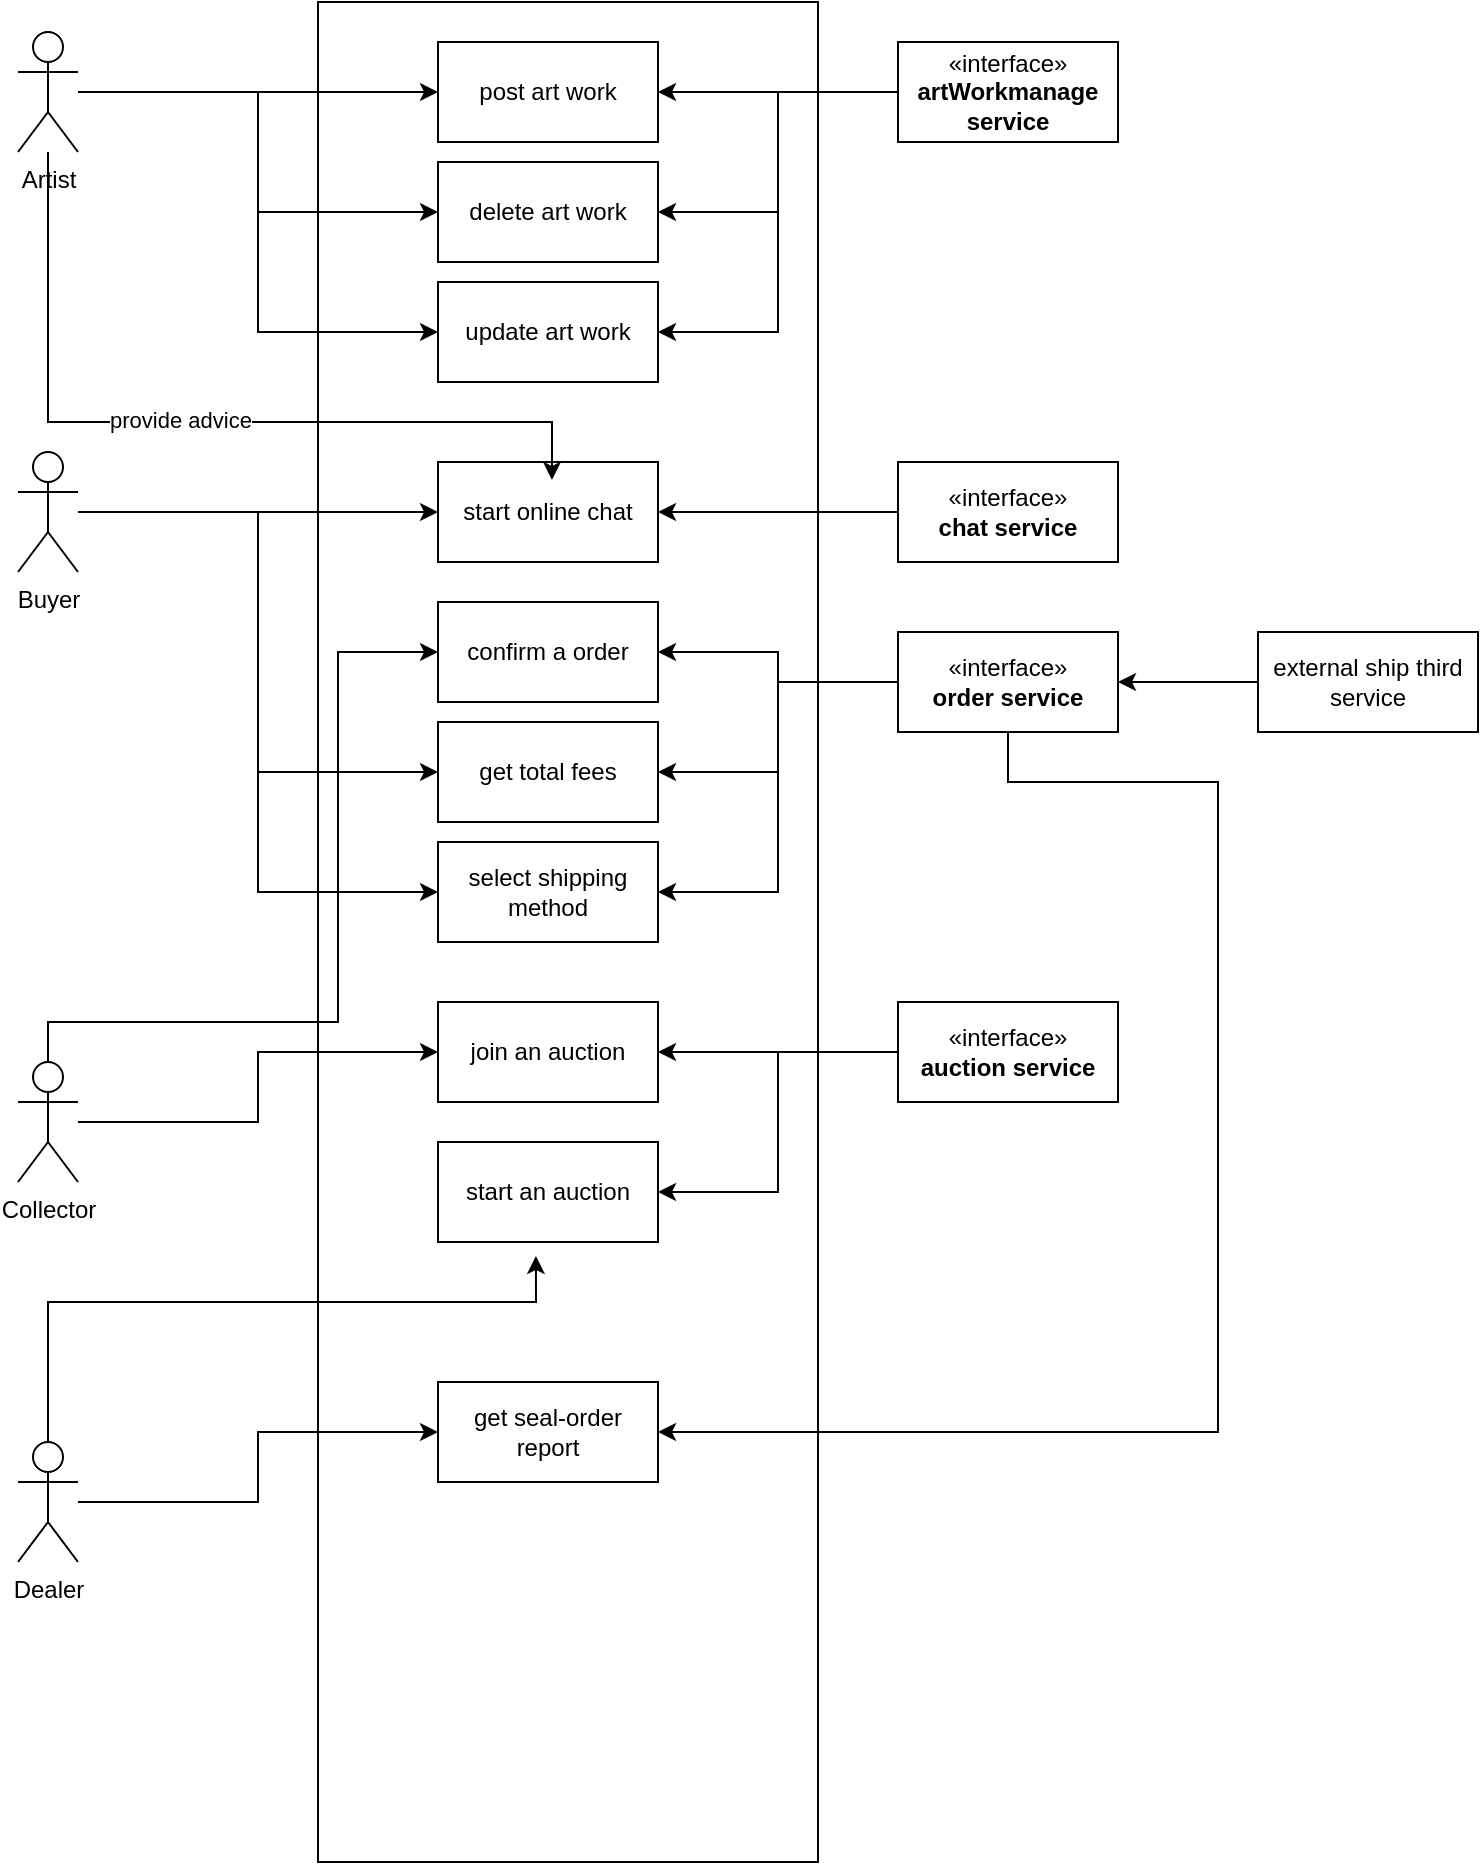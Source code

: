 <mxfile version="26.1.1">
  <diagram name="Page-1" id="ANOT7jtBX7suNzTZZ6AC">
    <mxGraphModel dx="838" dy="973" grid="1" gridSize="10" guides="1" tooltips="1" connect="1" arrows="1" fold="1" page="1" pageScale="1" pageWidth="850" pageHeight="1100" math="0" shadow="0">
      <root>
        <mxCell id="0" />
        <mxCell id="1" parent="0" />
        <mxCell id="ttyiontSjYre_Ax7UXtF-5" style="edgeStyle=orthogonalEdgeStyle;rounded=0;orthogonalLoop=1;jettySize=auto;html=1;entryX=0;entryY=0.5;entryDx=0;entryDy=0;" edge="1" parent="1" source="ttyiontSjYre_Ax7UXtF-1" target="ttyiontSjYre_Ax7UXtF-4">
          <mxGeometry relative="1" as="geometry" />
        </mxCell>
        <mxCell id="ttyiontSjYre_Ax7UXtF-11" style="edgeStyle=orthogonalEdgeStyle;rounded=0;orthogonalLoop=1;jettySize=auto;html=1;entryX=0;entryY=0.5;entryDx=0;entryDy=0;" edge="1" parent="1" source="ttyiontSjYre_Ax7UXtF-1" target="ttyiontSjYre_Ax7UXtF-9">
          <mxGeometry relative="1" as="geometry" />
        </mxCell>
        <mxCell id="ttyiontSjYre_Ax7UXtF-12" style="edgeStyle=orthogonalEdgeStyle;rounded=0;orthogonalLoop=1;jettySize=auto;html=1;entryX=0;entryY=0.5;entryDx=0;entryDy=0;" edge="1" parent="1" source="ttyiontSjYre_Ax7UXtF-1" target="ttyiontSjYre_Ax7UXtF-10">
          <mxGeometry relative="1" as="geometry" />
        </mxCell>
        <mxCell id="ttyiontSjYre_Ax7UXtF-1" value="Artist&lt;div&gt;&lt;br&gt;&lt;/div&gt;" style="shape=umlActor;verticalLabelPosition=bottom;verticalAlign=top;html=1;outlineConnect=0;" vertex="1" parent="1">
          <mxGeometry x="110" y="225" width="30" height="60" as="geometry" />
        </mxCell>
        <mxCell id="ttyiontSjYre_Ax7UXtF-3" value="" style="rounded=0;whiteSpace=wrap;html=1;fillColor=none;" vertex="1" parent="1">
          <mxGeometry x="260" y="210" width="250" height="930" as="geometry" />
        </mxCell>
        <mxCell id="ttyiontSjYre_Ax7UXtF-4" value="post art work" style="html=1;whiteSpace=wrap;" vertex="1" parent="1">
          <mxGeometry x="320" y="230" width="110" height="50" as="geometry" />
        </mxCell>
        <mxCell id="ttyiontSjYre_Ax7UXtF-8" style="edgeStyle=orthogonalEdgeStyle;rounded=0;orthogonalLoop=1;jettySize=auto;html=1;entryX=1;entryY=0.5;entryDx=0;entryDy=0;" edge="1" parent="1" source="ttyiontSjYre_Ax7UXtF-7" target="ttyiontSjYre_Ax7UXtF-4">
          <mxGeometry relative="1" as="geometry" />
        </mxCell>
        <mxCell id="ttyiontSjYre_Ax7UXtF-13" style="edgeStyle=orthogonalEdgeStyle;rounded=0;orthogonalLoop=1;jettySize=auto;html=1;entryX=1;entryY=0.5;entryDx=0;entryDy=0;" edge="1" parent="1" source="ttyiontSjYre_Ax7UXtF-7" target="ttyiontSjYre_Ax7UXtF-9">
          <mxGeometry relative="1" as="geometry" />
        </mxCell>
        <mxCell id="ttyiontSjYre_Ax7UXtF-14" style="edgeStyle=orthogonalEdgeStyle;rounded=0;orthogonalLoop=1;jettySize=auto;html=1;entryX=1;entryY=0.5;entryDx=0;entryDy=0;" edge="1" parent="1" source="ttyiontSjYre_Ax7UXtF-7" target="ttyiontSjYre_Ax7UXtF-10">
          <mxGeometry relative="1" as="geometry" />
        </mxCell>
        <mxCell id="ttyiontSjYre_Ax7UXtF-7" value="«interface»&lt;br&gt;&lt;b&gt;artWorkmanage service&lt;/b&gt;" style="html=1;whiteSpace=wrap;" vertex="1" parent="1">
          <mxGeometry x="550" y="230" width="110" height="50" as="geometry" />
        </mxCell>
        <mxCell id="ttyiontSjYre_Ax7UXtF-9" value="delete art work" style="html=1;whiteSpace=wrap;" vertex="1" parent="1">
          <mxGeometry x="320" y="290" width="110" height="50" as="geometry" />
        </mxCell>
        <mxCell id="ttyiontSjYre_Ax7UXtF-10" value="update art work" style="html=1;whiteSpace=wrap;" vertex="1" parent="1">
          <mxGeometry x="320" y="350" width="110" height="50" as="geometry" />
        </mxCell>
        <mxCell id="ttyiontSjYre_Ax7UXtF-16" value="start online chat" style="html=1;whiteSpace=wrap;" vertex="1" parent="1">
          <mxGeometry x="320" y="440" width="110" height="50" as="geometry" />
        </mxCell>
        <mxCell id="ttyiontSjYre_Ax7UXtF-19" style="edgeStyle=orthogonalEdgeStyle;rounded=0;orthogonalLoop=1;jettySize=auto;html=1;entryX=0;entryY=0.5;entryDx=0;entryDy=0;" edge="1" parent="1" source="ttyiontSjYre_Ax7UXtF-18" target="ttyiontSjYre_Ax7UXtF-16">
          <mxGeometry relative="1" as="geometry" />
        </mxCell>
        <mxCell id="ttyiontSjYre_Ax7UXtF-30" style="edgeStyle=orthogonalEdgeStyle;rounded=0;orthogonalLoop=1;jettySize=auto;html=1;entryX=0;entryY=0.5;entryDx=0;entryDy=0;" edge="1" parent="1" source="ttyiontSjYre_Ax7UXtF-18" target="ttyiontSjYre_Ax7UXtF-25">
          <mxGeometry relative="1" as="geometry" />
        </mxCell>
        <mxCell id="ttyiontSjYre_Ax7UXtF-34" style="edgeStyle=orthogonalEdgeStyle;rounded=0;orthogonalLoop=1;jettySize=auto;html=1;entryX=0;entryY=0.5;entryDx=0;entryDy=0;" edge="1" parent="1" source="ttyiontSjYre_Ax7UXtF-18" target="ttyiontSjYre_Ax7UXtF-33">
          <mxGeometry relative="1" as="geometry" />
        </mxCell>
        <mxCell id="ttyiontSjYre_Ax7UXtF-18" value="Buyer" style="shape=umlActor;verticalLabelPosition=bottom;verticalAlign=top;html=1;outlineConnect=0;" vertex="1" parent="1">
          <mxGeometry x="110" y="435" width="30" height="60" as="geometry" />
        </mxCell>
        <mxCell id="ttyiontSjYre_Ax7UXtF-20" style="edgeStyle=orthogonalEdgeStyle;rounded=0;orthogonalLoop=1;jettySize=auto;html=1;entryX=0.518;entryY=0.18;entryDx=0;entryDy=0;entryPerimeter=0;" edge="1" parent="1" source="ttyiontSjYre_Ax7UXtF-1" target="ttyiontSjYre_Ax7UXtF-16">
          <mxGeometry relative="1" as="geometry">
            <Array as="points">
              <mxPoint x="125" y="420" />
              <mxPoint x="377" y="420" />
            </Array>
          </mxGeometry>
        </mxCell>
        <mxCell id="ttyiontSjYre_Ax7UXtF-21" value="provide advice" style="edgeLabel;html=1;align=center;verticalAlign=middle;resizable=0;points=[];" vertex="1" connectable="0" parent="ttyiontSjYre_Ax7UXtF-20">
          <mxGeometry x="-0.034" y="1" relative="1" as="geometry">
            <mxPoint as="offset" />
          </mxGeometry>
        </mxCell>
        <mxCell id="ttyiontSjYre_Ax7UXtF-24" style="edgeStyle=orthogonalEdgeStyle;rounded=0;orthogonalLoop=1;jettySize=auto;html=1;entryX=1;entryY=0.5;entryDx=0;entryDy=0;" edge="1" parent="1" source="ttyiontSjYre_Ax7UXtF-23" target="ttyiontSjYre_Ax7UXtF-16">
          <mxGeometry relative="1" as="geometry" />
        </mxCell>
        <mxCell id="ttyiontSjYre_Ax7UXtF-23" value="«interface»&lt;br&gt;&lt;b&gt;chat service&lt;/b&gt;" style="html=1;whiteSpace=wrap;" vertex="1" parent="1">
          <mxGeometry x="550" y="440" width="110" height="50" as="geometry" />
        </mxCell>
        <mxCell id="ttyiontSjYre_Ax7UXtF-25" value="get total fees" style="html=1;whiteSpace=wrap;" vertex="1" parent="1">
          <mxGeometry x="320" y="570" width="110" height="50" as="geometry" />
        </mxCell>
        <mxCell id="ttyiontSjYre_Ax7UXtF-26" value="confirm a order" style="html=1;whiteSpace=wrap;" vertex="1" parent="1">
          <mxGeometry x="320" y="510" width="110" height="50" as="geometry" />
        </mxCell>
        <mxCell id="ttyiontSjYre_Ax7UXtF-28" style="edgeStyle=orthogonalEdgeStyle;rounded=0;orthogonalLoop=1;jettySize=auto;html=1;entryX=1;entryY=0.5;entryDx=0;entryDy=0;" edge="1" parent="1" source="ttyiontSjYre_Ax7UXtF-27" target="ttyiontSjYre_Ax7UXtF-26">
          <mxGeometry relative="1" as="geometry" />
        </mxCell>
        <mxCell id="ttyiontSjYre_Ax7UXtF-29" style="edgeStyle=orthogonalEdgeStyle;rounded=0;orthogonalLoop=1;jettySize=auto;html=1;entryX=1;entryY=0.5;entryDx=0;entryDy=0;" edge="1" parent="1" source="ttyiontSjYre_Ax7UXtF-27" target="ttyiontSjYre_Ax7UXtF-25">
          <mxGeometry relative="1" as="geometry" />
        </mxCell>
        <mxCell id="ttyiontSjYre_Ax7UXtF-35" style="edgeStyle=orthogonalEdgeStyle;rounded=0;orthogonalLoop=1;jettySize=auto;html=1;entryX=1;entryY=0.5;entryDx=0;entryDy=0;" edge="1" parent="1" source="ttyiontSjYre_Ax7UXtF-27" target="ttyiontSjYre_Ax7UXtF-33">
          <mxGeometry relative="1" as="geometry" />
        </mxCell>
        <mxCell id="ttyiontSjYre_Ax7UXtF-50" style="edgeStyle=orthogonalEdgeStyle;rounded=0;orthogonalLoop=1;jettySize=auto;html=1;entryX=1;entryY=0.5;entryDx=0;entryDy=0;" edge="1" parent="1" source="ttyiontSjYre_Ax7UXtF-27" target="ttyiontSjYre_Ax7UXtF-49">
          <mxGeometry relative="1" as="geometry">
            <Array as="points">
              <mxPoint x="605" y="600" />
              <mxPoint x="710" y="600" />
              <mxPoint x="710" y="925" />
            </Array>
          </mxGeometry>
        </mxCell>
        <mxCell id="ttyiontSjYre_Ax7UXtF-27" value="«interface»&lt;br&gt;&lt;b&gt;order service&lt;/b&gt;" style="html=1;whiteSpace=wrap;" vertex="1" parent="1">
          <mxGeometry x="550" y="525" width="110" height="50" as="geometry" />
        </mxCell>
        <mxCell id="ttyiontSjYre_Ax7UXtF-32" style="edgeStyle=orthogonalEdgeStyle;rounded=0;orthogonalLoop=1;jettySize=auto;html=1;entryX=1;entryY=0.5;entryDx=0;entryDy=0;" edge="1" parent="1" source="ttyiontSjYre_Ax7UXtF-31" target="ttyiontSjYre_Ax7UXtF-27">
          <mxGeometry relative="1" as="geometry" />
        </mxCell>
        <mxCell id="ttyiontSjYre_Ax7UXtF-31" value="external ship third service" style="html=1;whiteSpace=wrap;" vertex="1" parent="1">
          <mxGeometry x="730" y="525" width="110" height="50" as="geometry" />
        </mxCell>
        <mxCell id="ttyiontSjYre_Ax7UXtF-33" value="select shipping method" style="html=1;whiteSpace=wrap;" vertex="1" parent="1">
          <mxGeometry x="320" y="630" width="110" height="50" as="geometry" />
        </mxCell>
        <mxCell id="ttyiontSjYre_Ax7UXtF-37" style="edgeStyle=orthogonalEdgeStyle;rounded=0;orthogonalLoop=1;jettySize=auto;html=1;exitX=0.5;exitY=0.5;exitDx=0;exitDy=0;exitPerimeter=0;entryX=0;entryY=0.5;entryDx=0;entryDy=0;" edge="1" parent="1" source="ttyiontSjYre_Ax7UXtF-36" target="ttyiontSjYre_Ax7UXtF-26">
          <mxGeometry relative="1" as="geometry">
            <Array as="points">
              <mxPoint x="125" y="720" />
              <mxPoint x="270" y="720" />
              <mxPoint x="270" y="535" />
            </Array>
          </mxGeometry>
        </mxCell>
        <mxCell id="ttyiontSjYre_Ax7UXtF-41" style="edgeStyle=orthogonalEdgeStyle;rounded=0;orthogonalLoop=1;jettySize=auto;html=1;entryX=0;entryY=0.5;entryDx=0;entryDy=0;" edge="1" parent="1" source="ttyiontSjYre_Ax7UXtF-36" target="ttyiontSjYre_Ax7UXtF-39">
          <mxGeometry relative="1" as="geometry">
            <Array as="points">
              <mxPoint x="230" y="770" />
              <mxPoint x="230" y="735" />
            </Array>
          </mxGeometry>
        </mxCell>
        <mxCell id="ttyiontSjYre_Ax7UXtF-36" value="Collector" style="shape=umlActor;verticalLabelPosition=bottom;verticalAlign=top;html=1;outlineConnect=0;" vertex="1" parent="1">
          <mxGeometry x="110" y="740" width="30" height="60" as="geometry" />
        </mxCell>
        <mxCell id="ttyiontSjYre_Ax7UXtF-43" style="edgeStyle=orthogonalEdgeStyle;rounded=0;orthogonalLoop=1;jettySize=auto;html=1;" edge="1" parent="1" source="ttyiontSjYre_Ax7UXtF-38" target="ttyiontSjYre_Ax7UXtF-39">
          <mxGeometry relative="1" as="geometry" />
        </mxCell>
        <mxCell id="ttyiontSjYre_Ax7UXtF-44" style="edgeStyle=orthogonalEdgeStyle;rounded=0;orthogonalLoop=1;jettySize=auto;html=1;entryX=1;entryY=0.5;entryDx=0;entryDy=0;" edge="1" parent="1" source="ttyiontSjYre_Ax7UXtF-38" target="ttyiontSjYre_Ax7UXtF-40">
          <mxGeometry relative="1" as="geometry" />
        </mxCell>
        <mxCell id="ttyiontSjYre_Ax7UXtF-38" value="«interface»&lt;br&gt;&lt;b&gt;auction service&lt;/b&gt;" style="html=1;whiteSpace=wrap;" vertex="1" parent="1">
          <mxGeometry x="550" y="710" width="110" height="50" as="geometry" />
        </mxCell>
        <mxCell id="ttyiontSjYre_Ax7UXtF-39" value="join an auction" style="html=1;whiteSpace=wrap;" vertex="1" parent="1">
          <mxGeometry x="320" y="710" width="110" height="50" as="geometry" />
        </mxCell>
        <mxCell id="ttyiontSjYre_Ax7UXtF-40" value="start an auction" style="html=1;whiteSpace=wrap;" vertex="1" parent="1">
          <mxGeometry x="320" y="780" width="110" height="50" as="geometry" />
        </mxCell>
        <mxCell id="ttyiontSjYre_Ax7UXtF-51" style="edgeStyle=orthogonalEdgeStyle;rounded=0;orthogonalLoop=1;jettySize=auto;html=1;entryX=0;entryY=0.5;entryDx=0;entryDy=0;" edge="1" parent="1" source="ttyiontSjYre_Ax7UXtF-46" target="ttyiontSjYre_Ax7UXtF-49">
          <mxGeometry relative="1" as="geometry" />
        </mxCell>
        <mxCell id="ttyiontSjYre_Ax7UXtF-46" value="Dealer" style="shape=umlActor;verticalLabelPosition=bottom;verticalAlign=top;html=1;outlineConnect=0;" vertex="1" parent="1">
          <mxGeometry x="110" y="930" width="30" height="60" as="geometry" />
        </mxCell>
        <mxCell id="ttyiontSjYre_Ax7UXtF-47" style="edgeStyle=orthogonalEdgeStyle;rounded=0;orthogonalLoop=1;jettySize=auto;html=1;entryX=0.445;entryY=1.14;entryDx=0;entryDy=0;entryPerimeter=0;" edge="1" parent="1" source="ttyiontSjYre_Ax7UXtF-46" target="ttyiontSjYre_Ax7UXtF-40">
          <mxGeometry relative="1" as="geometry">
            <Array as="points">
              <mxPoint x="125" y="860" />
              <mxPoint x="369" y="860" />
            </Array>
          </mxGeometry>
        </mxCell>
        <mxCell id="ttyiontSjYre_Ax7UXtF-49" value="get seal-order report" style="html=1;whiteSpace=wrap;" vertex="1" parent="1">
          <mxGeometry x="320" y="900" width="110" height="50" as="geometry" />
        </mxCell>
      </root>
    </mxGraphModel>
  </diagram>
</mxfile>
